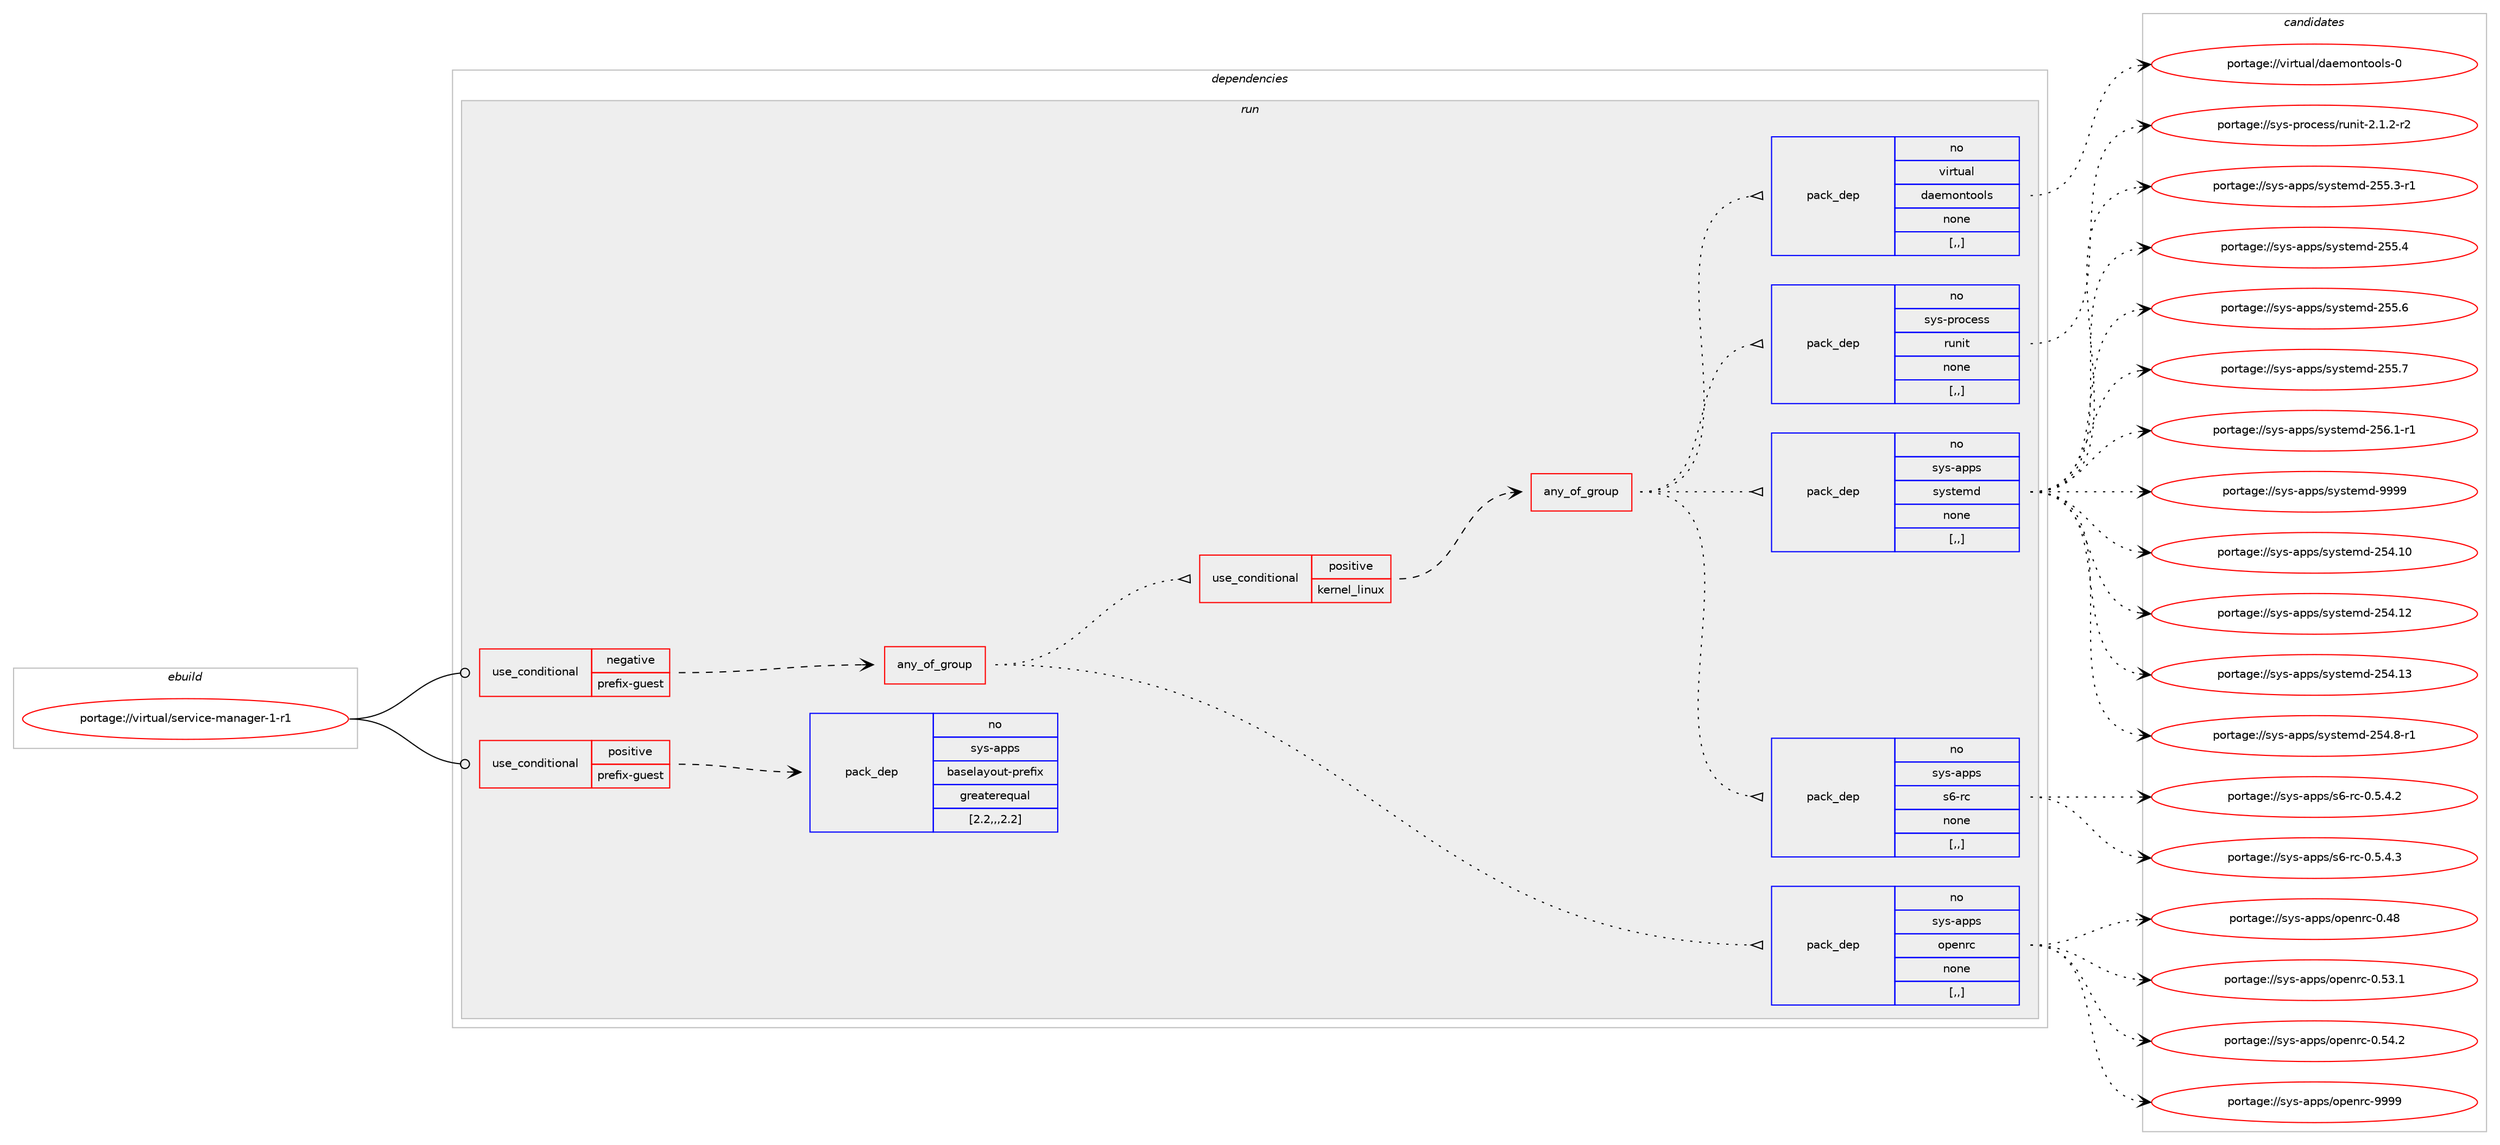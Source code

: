digraph prolog {

# *************
# Graph options
# *************

newrank=true;
concentrate=true;
compound=true;
graph [rankdir=LR,fontname=Helvetica,fontsize=10,ranksep=1.5];#, ranksep=2.5, nodesep=0.2];
edge  [arrowhead=vee];
node  [fontname=Helvetica,fontsize=10];

# **********
# The ebuild
# **********

subgraph cluster_leftcol {
color=gray;
rank=same;
label=<<i>ebuild</i>>;
id [label="portage://virtual/service-manager-1-r1", color=red, width=4, href="../virtual/service-manager-1-r1.svg"];
}

# ****************
# The dependencies
# ****************

subgraph cluster_midcol {
color=gray;
label=<<i>dependencies</i>>;
subgraph cluster_compile {
fillcolor="#eeeeee";
style=filled;
label=<<i>compile</i>>;
}
subgraph cluster_compileandrun {
fillcolor="#eeeeee";
style=filled;
label=<<i>compile and run</i>>;
}
subgraph cluster_run {
fillcolor="#eeeeee";
style=filled;
label=<<i>run</i>>;
subgraph cond115891 {
dependency435350 [label=<<TABLE BORDER="0" CELLBORDER="1" CELLSPACING="0" CELLPADDING="4"><TR><TD ROWSPAN="3" CELLPADDING="10">use_conditional</TD></TR><TR><TD>negative</TD></TR><TR><TD>prefix-guest</TD></TR></TABLE>>, shape=none, color=red];
subgraph any2952 {
dependency435351 [label=<<TABLE BORDER="0" CELLBORDER="1" CELLSPACING="0" CELLPADDING="4"><TR><TD CELLPADDING="10">any_of_group</TD></TR></TABLE>>, shape=none, color=red];subgraph pack316308 {
dependency435352 [label=<<TABLE BORDER="0" CELLBORDER="1" CELLSPACING="0" CELLPADDING="4" WIDTH="220"><TR><TD ROWSPAN="6" CELLPADDING="30">pack_dep</TD></TR><TR><TD WIDTH="110">no</TD></TR><TR><TD>sys-apps</TD></TR><TR><TD>openrc</TD></TR><TR><TD>none</TD></TR><TR><TD>[,,]</TD></TR></TABLE>>, shape=none, color=blue];
}
dependency435351:e -> dependency435352:w [weight=20,style="dotted",arrowhead="oinv"];
subgraph cond115892 {
dependency435353 [label=<<TABLE BORDER="0" CELLBORDER="1" CELLSPACING="0" CELLPADDING="4"><TR><TD ROWSPAN="3" CELLPADDING="10">use_conditional</TD></TR><TR><TD>positive</TD></TR><TR><TD>kernel_linux</TD></TR></TABLE>>, shape=none, color=red];
subgraph any2953 {
dependency435354 [label=<<TABLE BORDER="0" CELLBORDER="1" CELLSPACING="0" CELLPADDING="4"><TR><TD CELLPADDING="10">any_of_group</TD></TR></TABLE>>, shape=none, color=red];subgraph pack316309 {
dependency435355 [label=<<TABLE BORDER="0" CELLBORDER="1" CELLSPACING="0" CELLPADDING="4" WIDTH="220"><TR><TD ROWSPAN="6" CELLPADDING="30">pack_dep</TD></TR><TR><TD WIDTH="110">no</TD></TR><TR><TD>sys-apps</TD></TR><TR><TD>s6-rc</TD></TR><TR><TD>none</TD></TR><TR><TD>[,,]</TD></TR></TABLE>>, shape=none, color=blue];
}
dependency435354:e -> dependency435355:w [weight=20,style="dotted",arrowhead="oinv"];
subgraph pack316310 {
dependency435356 [label=<<TABLE BORDER="0" CELLBORDER="1" CELLSPACING="0" CELLPADDING="4" WIDTH="220"><TR><TD ROWSPAN="6" CELLPADDING="30">pack_dep</TD></TR><TR><TD WIDTH="110">no</TD></TR><TR><TD>sys-apps</TD></TR><TR><TD>systemd</TD></TR><TR><TD>none</TD></TR><TR><TD>[,,]</TD></TR></TABLE>>, shape=none, color=blue];
}
dependency435354:e -> dependency435356:w [weight=20,style="dotted",arrowhead="oinv"];
subgraph pack316311 {
dependency435357 [label=<<TABLE BORDER="0" CELLBORDER="1" CELLSPACING="0" CELLPADDING="4" WIDTH="220"><TR><TD ROWSPAN="6" CELLPADDING="30">pack_dep</TD></TR><TR><TD WIDTH="110">no</TD></TR><TR><TD>sys-process</TD></TR><TR><TD>runit</TD></TR><TR><TD>none</TD></TR><TR><TD>[,,]</TD></TR></TABLE>>, shape=none, color=blue];
}
dependency435354:e -> dependency435357:w [weight=20,style="dotted",arrowhead="oinv"];
subgraph pack316312 {
dependency435358 [label=<<TABLE BORDER="0" CELLBORDER="1" CELLSPACING="0" CELLPADDING="4" WIDTH="220"><TR><TD ROWSPAN="6" CELLPADDING="30">pack_dep</TD></TR><TR><TD WIDTH="110">no</TD></TR><TR><TD>virtual</TD></TR><TR><TD>daemontools</TD></TR><TR><TD>none</TD></TR><TR><TD>[,,]</TD></TR></TABLE>>, shape=none, color=blue];
}
dependency435354:e -> dependency435358:w [weight=20,style="dotted",arrowhead="oinv"];
}
dependency435353:e -> dependency435354:w [weight=20,style="dashed",arrowhead="vee"];
}
dependency435351:e -> dependency435353:w [weight=20,style="dotted",arrowhead="oinv"];
}
dependency435350:e -> dependency435351:w [weight=20,style="dashed",arrowhead="vee"];
}
id:e -> dependency435350:w [weight=20,style="solid",arrowhead="odot"];
subgraph cond115893 {
dependency435359 [label=<<TABLE BORDER="0" CELLBORDER="1" CELLSPACING="0" CELLPADDING="4"><TR><TD ROWSPAN="3" CELLPADDING="10">use_conditional</TD></TR><TR><TD>positive</TD></TR><TR><TD>prefix-guest</TD></TR></TABLE>>, shape=none, color=red];
subgraph pack316313 {
dependency435360 [label=<<TABLE BORDER="0" CELLBORDER="1" CELLSPACING="0" CELLPADDING="4" WIDTH="220"><TR><TD ROWSPAN="6" CELLPADDING="30">pack_dep</TD></TR><TR><TD WIDTH="110">no</TD></TR><TR><TD>sys-apps</TD></TR><TR><TD>baselayout-prefix</TD></TR><TR><TD>greaterequal</TD></TR><TR><TD>[2.2,,,2.2]</TD></TR></TABLE>>, shape=none, color=blue];
}
dependency435359:e -> dependency435360:w [weight=20,style="dashed",arrowhead="vee"];
}
id:e -> dependency435359:w [weight=20,style="solid",arrowhead="odot"];
}
}

# **************
# The candidates
# **************

subgraph cluster_choices {
rank=same;
color=gray;
label=<<i>candidates</i>>;

subgraph choice316308 {
color=black;
nodesep=1;
choice115121115459711211211547111112101110114994548465256 [label="portage://sys-apps/openrc-0.48", color=red, width=4,href="../sys-apps/openrc-0.48.svg"];
choice1151211154597112112115471111121011101149945484653514649 [label="portage://sys-apps/openrc-0.53.1", color=red, width=4,href="../sys-apps/openrc-0.53.1.svg"];
choice1151211154597112112115471111121011101149945484653524650 [label="portage://sys-apps/openrc-0.54.2", color=red, width=4,href="../sys-apps/openrc-0.54.2.svg"];
choice115121115459711211211547111112101110114994557575757 [label="portage://sys-apps/openrc-9999", color=red, width=4,href="../sys-apps/openrc-9999.svg"];
dependency435352:e -> choice115121115459711211211547111112101110114994548465256:w [style=dotted,weight="100"];
dependency435352:e -> choice1151211154597112112115471111121011101149945484653514649:w [style=dotted,weight="100"];
dependency435352:e -> choice1151211154597112112115471111121011101149945484653524650:w [style=dotted,weight="100"];
dependency435352:e -> choice115121115459711211211547111112101110114994557575757:w [style=dotted,weight="100"];
}
subgraph choice316309 {
color=black;
nodesep=1;
choice1151211154597112112115471155445114994548465346524650 [label="portage://sys-apps/s6-rc-0.5.4.2", color=red, width=4,href="../sys-apps/s6-rc-0.5.4.2.svg"];
choice1151211154597112112115471155445114994548465346524651 [label="portage://sys-apps/s6-rc-0.5.4.3", color=red, width=4,href="../sys-apps/s6-rc-0.5.4.3.svg"];
dependency435355:e -> choice1151211154597112112115471155445114994548465346524650:w [style=dotted,weight="100"];
dependency435355:e -> choice1151211154597112112115471155445114994548465346524651:w [style=dotted,weight="100"];
}
subgraph choice316310 {
color=black;
nodesep=1;
choice11512111545971121121154711512111511610110910045505352464948 [label="portage://sys-apps/systemd-254.10", color=red, width=4,href="../sys-apps/systemd-254.10.svg"];
choice11512111545971121121154711512111511610110910045505352464950 [label="portage://sys-apps/systemd-254.12", color=red, width=4,href="../sys-apps/systemd-254.12.svg"];
choice11512111545971121121154711512111511610110910045505352464951 [label="portage://sys-apps/systemd-254.13", color=red, width=4,href="../sys-apps/systemd-254.13.svg"];
choice1151211154597112112115471151211151161011091004550535246564511449 [label="portage://sys-apps/systemd-254.8-r1", color=red, width=4,href="../sys-apps/systemd-254.8-r1.svg"];
choice1151211154597112112115471151211151161011091004550535346514511449 [label="portage://sys-apps/systemd-255.3-r1", color=red, width=4,href="../sys-apps/systemd-255.3-r1.svg"];
choice115121115459711211211547115121115116101109100455053534652 [label="portage://sys-apps/systemd-255.4", color=red, width=4,href="../sys-apps/systemd-255.4.svg"];
choice115121115459711211211547115121115116101109100455053534654 [label="portage://sys-apps/systemd-255.6", color=red, width=4,href="../sys-apps/systemd-255.6.svg"];
choice115121115459711211211547115121115116101109100455053534655 [label="portage://sys-apps/systemd-255.7", color=red, width=4,href="../sys-apps/systemd-255.7.svg"];
choice1151211154597112112115471151211151161011091004550535446494511449 [label="portage://sys-apps/systemd-256.1-r1", color=red, width=4,href="../sys-apps/systemd-256.1-r1.svg"];
choice1151211154597112112115471151211151161011091004557575757 [label="portage://sys-apps/systemd-9999", color=red, width=4,href="../sys-apps/systemd-9999.svg"];
dependency435356:e -> choice11512111545971121121154711512111511610110910045505352464948:w [style=dotted,weight="100"];
dependency435356:e -> choice11512111545971121121154711512111511610110910045505352464950:w [style=dotted,weight="100"];
dependency435356:e -> choice11512111545971121121154711512111511610110910045505352464951:w [style=dotted,weight="100"];
dependency435356:e -> choice1151211154597112112115471151211151161011091004550535246564511449:w [style=dotted,weight="100"];
dependency435356:e -> choice1151211154597112112115471151211151161011091004550535346514511449:w [style=dotted,weight="100"];
dependency435356:e -> choice115121115459711211211547115121115116101109100455053534652:w [style=dotted,weight="100"];
dependency435356:e -> choice115121115459711211211547115121115116101109100455053534654:w [style=dotted,weight="100"];
dependency435356:e -> choice115121115459711211211547115121115116101109100455053534655:w [style=dotted,weight="100"];
dependency435356:e -> choice1151211154597112112115471151211151161011091004550535446494511449:w [style=dotted,weight="100"];
dependency435356:e -> choice1151211154597112112115471151211151161011091004557575757:w [style=dotted,weight="100"];
}
subgraph choice316311 {
color=black;
nodesep=1;
choice1151211154511211411199101115115471141171101051164550464946504511450 [label="portage://sys-process/runit-2.1.2-r2", color=red, width=4,href="../sys-process/runit-2.1.2-r2.svg"];
dependency435357:e -> choice1151211154511211411199101115115471141171101051164550464946504511450:w [style=dotted,weight="100"];
}
subgraph choice316312 {
color=black;
nodesep=1;
choice1181051141161179710847100971011091111101161111111081154548 [label="portage://virtual/daemontools-0", color=red, width=4,href="../virtual/daemontools-0.svg"];
dependency435358:e -> choice1181051141161179710847100971011091111101161111111081154548:w [style=dotted,weight="100"];
}
subgraph choice316313 {
color=black;
nodesep=1;
}
}

}
